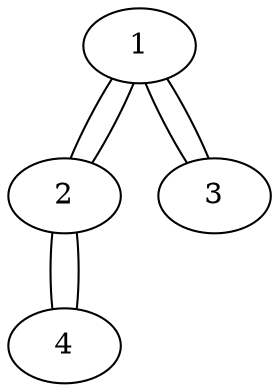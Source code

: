 graph {
	1 -- 2 [
		label = ""
		weight = ""
	];
	1 -- 3 [
		label = ""
		weight = ""
	];
	2 -- 1 [
		label = ""
		weight = ""
	];
	2 -- 4 [
		label = ""
		weight = ""
	];
	3 -- 1 [
		label = ""
		weight = ""
	];
	4 -- 2 [
		label = ""
		weight = ""
	];
}